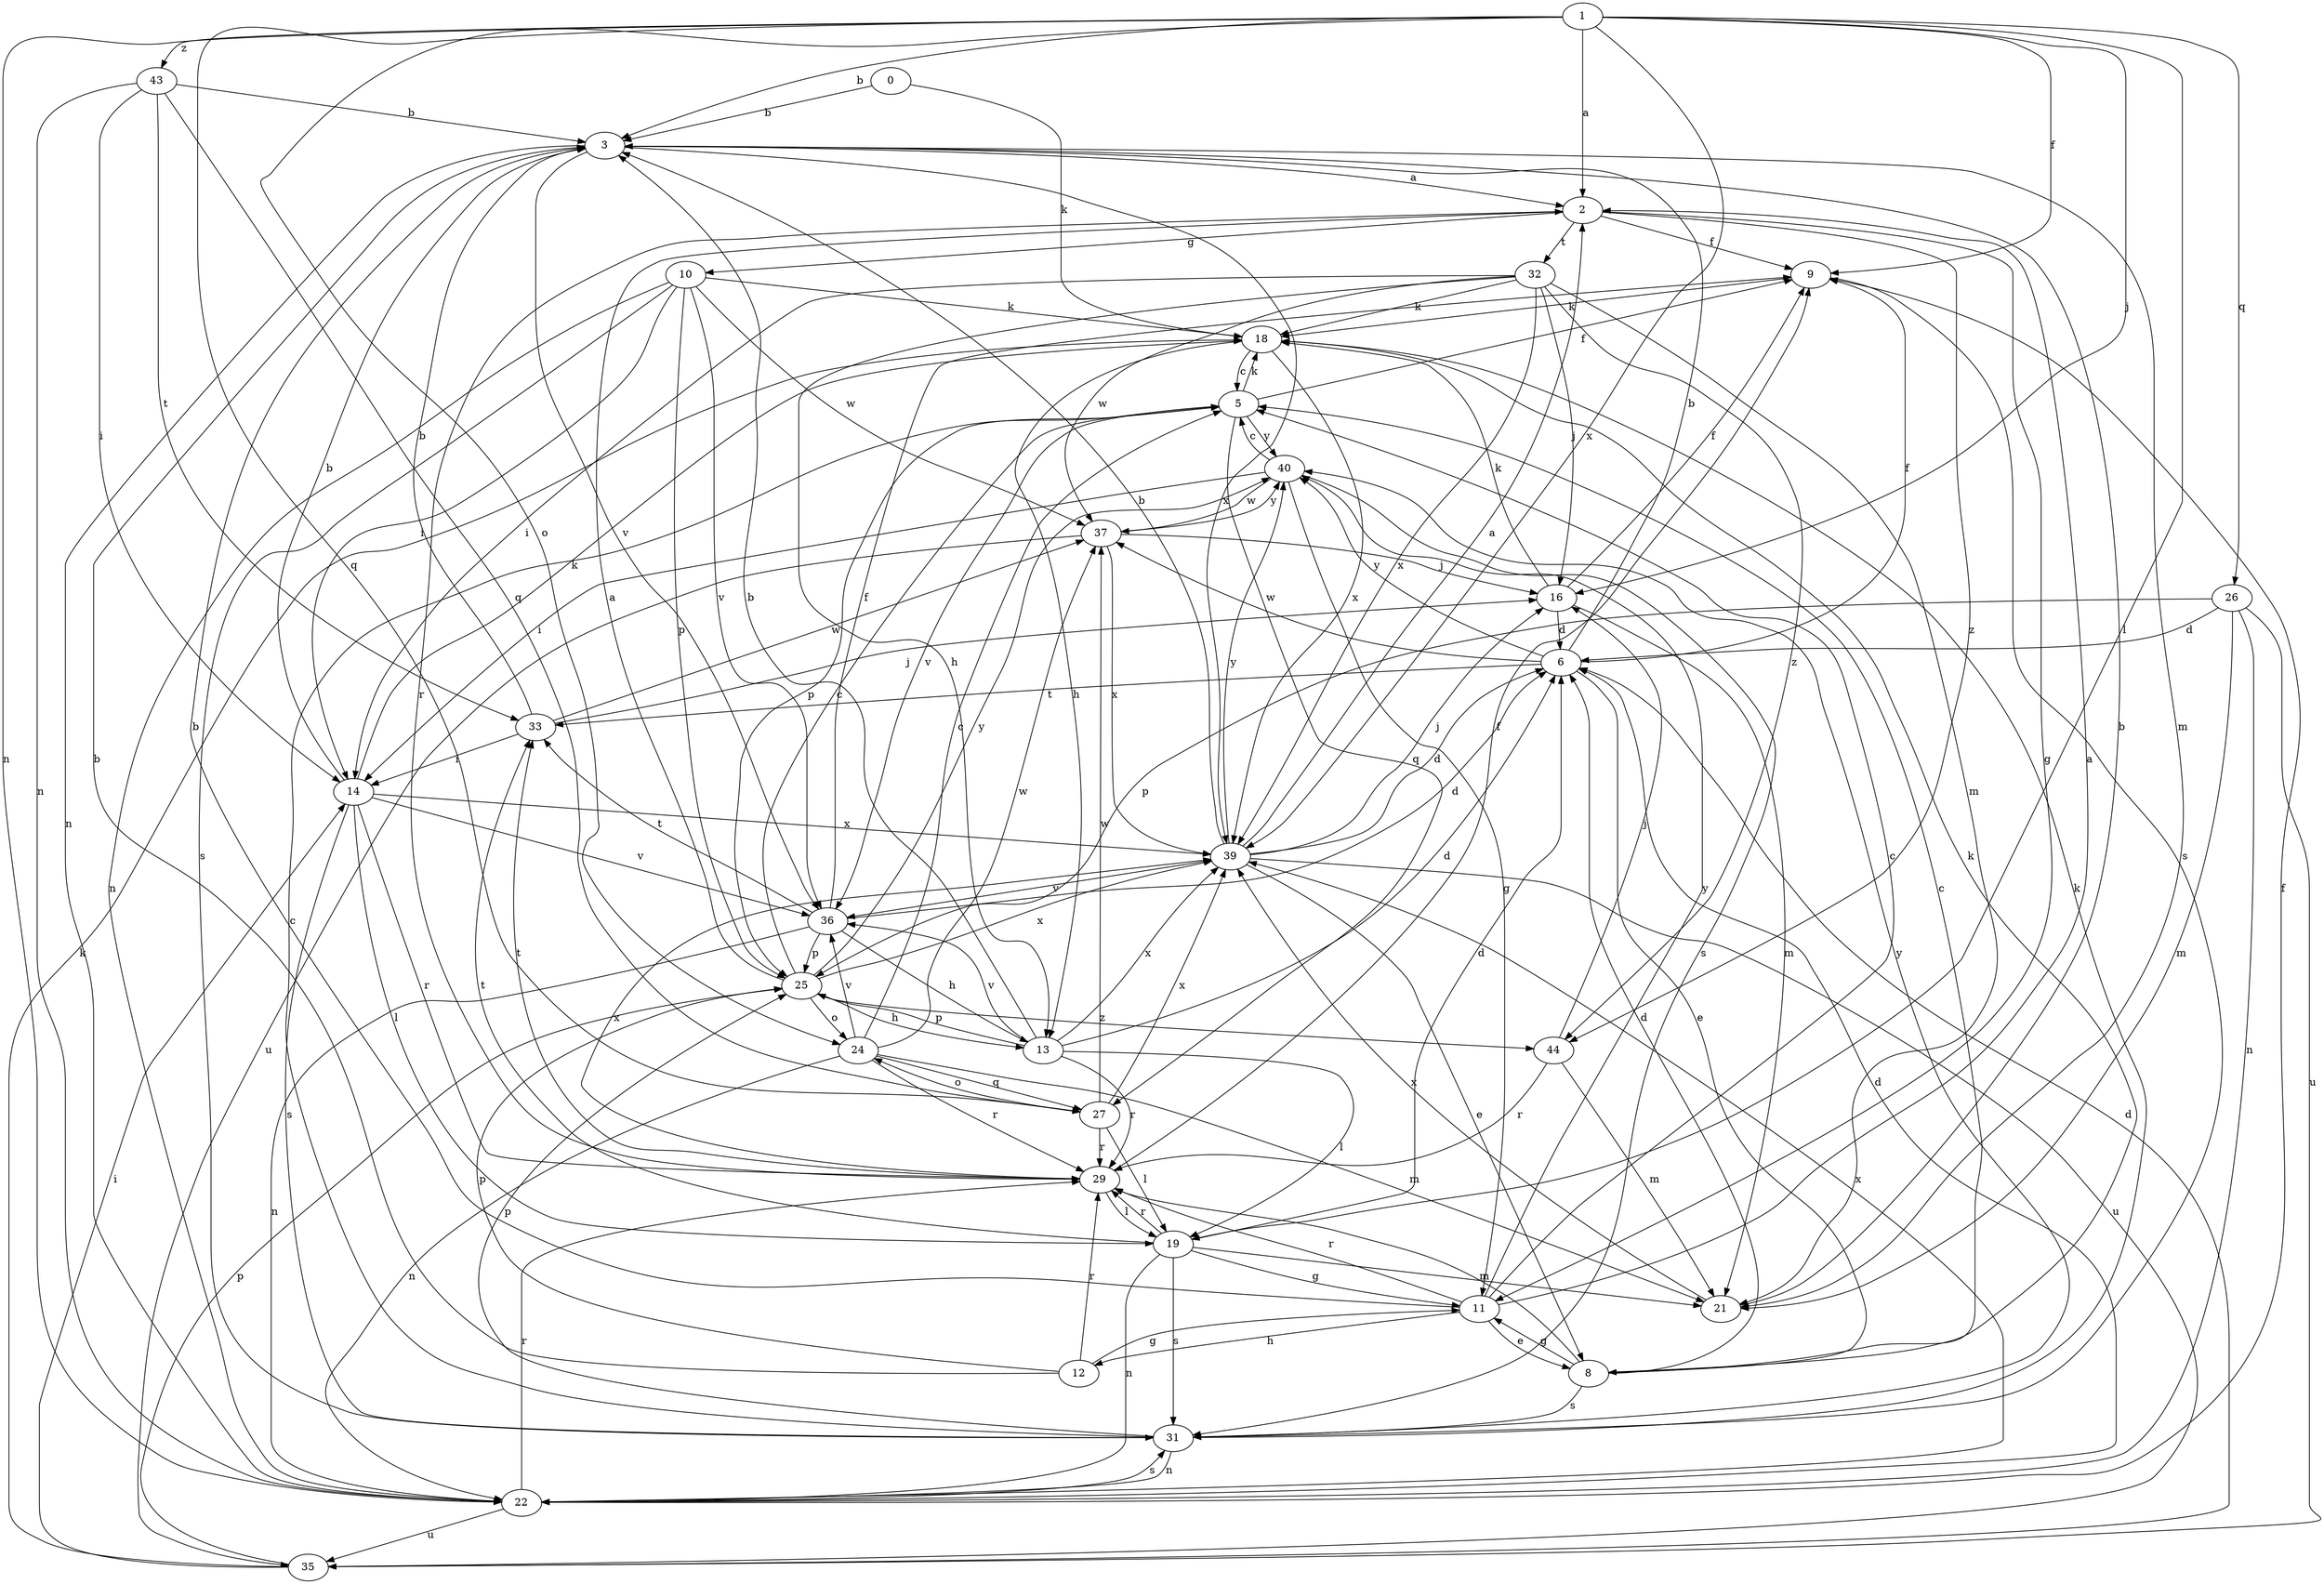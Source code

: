 strict digraph  {
0;
1;
2;
3;
5;
6;
8;
9;
10;
11;
12;
13;
14;
16;
18;
19;
21;
22;
24;
25;
26;
27;
29;
31;
32;
33;
35;
36;
37;
39;
40;
43;
44;
0 -> 3  [label=b];
0 -> 18  [label=k];
1 -> 2  [label=a];
1 -> 3  [label=b];
1 -> 9  [label=f];
1 -> 16  [label=j];
1 -> 19  [label=l];
1 -> 22  [label=n];
1 -> 24  [label=o];
1 -> 26  [label=q];
1 -> 27  [label=q];
1 -> 39  [label=x];
1 -> 43  [label=z];
2 -> 9  [label=f];
2 -> 10  [label=g];
2 -> 11  [label=g];
2 -> 29  [label=r];
2 -> 32  [label=t];
2 -> 44  [label=z];
3 -> 2  [label=a];
3 -> 21  [label=m];
3 -> 22  [label=n];
3 -> 36  [label=v];
3 -> 39  [label=x];
5 -> 9  [label=f];
5 -> 18  [label=k];
5 -> 25  [label=p];
5 -> 27  [label=q];
5 -> 36  [label=v];
5 -> 40  [label=y];
6 -> 3  [label=b];
6 -> 8  [label=e];
6 -> 9  [label=f];
6 -> 33  [label=t];
6 -> 37  [label=w];
6 -> 40  [label=y];
8 -> 5  [label=c];
8 -> 6  [label=d];
8 -> 11  [label=g];
8 -> 18  [label=k];
8 -> 29  [label=r];
8 -> 31  [label=s];
9 -> 18  [label=k];
9 -> 31  [label=s];
10 -> 14  [label=i];
10 -> 18  [label=k];
10 -> 22  [label=n];
10 -> 25  [label=p];
10 -> 31  [label=s];
10 -> 36  [label=v];
10 -> 37  [label=w];
11 -> 2  [label=a];
11 -> 3  [label=b];
11 -> 5  [label=c];
11 -> 8  [label=e];
11 -> 12  [label=h];
11 -> 29  [label=r];
11 -> 40  [label=y];
12 -> 3  [label=b];
12 -> 11  [label=g];
12 -> 25  [label=p];
12 -> 29  [label=r];
13 -> 3  [label=b];
13 -> 6  [label=d];
13 -> 19  [label=l];
13 -> 25  [label=p];
13 -> 29  [label=r];
13 -> 36  [label=v];
13 -> 39  [label=x];
14 -> 3  [label=b];
14 -> 18  [label=k];
14 -> 19  [label=l];
14 -> 29  [label=r];
14 -> 31  [label=s];
14 -> 36  [label=v];
14 -> 39  [label=x];
16 -> 6  [label=d];
16 -> 9  [label=f];
16 -> 18  [label=k];
16 -> 21  [label=m];
18 -> 5  [label=c];
18 -> 13  [label=h];
18 -> 39  [label=x];
19 -> 6  [label=d];
19 -> 11  [label=g];
19 -> 21  [label=m];
19 -> 22  [label=n];
19 -> 29  [label=r];
19 -> 31  [label=s];
19 -> 33  [label=t];
21 -> 3  [label=b];
21 -> 39  [label=x];
22 -> 6  [label=d];
22 -> 9  [label=f];
22 -> 29  [label=r];
22 -> 31  [label=s];
22 -> 35  [label=u];
22 -> 39  [label=x];
24 -> 5  [label=c];
24 -> 21  [label=m];
24 -> 22  [label=n];
24 -> 27  [label=q];
24 -> 29  [label=r];
24 -> 36  [label=v];
24 -> 37  [label=w];
25 -> 2  [label=a];
25 -> 5  [label=c];
25 -> 13  [label=h];
25 -> 24  [label=o];
25 -> 39  [label=x];
25 -> 40  [label=y];
25 -> 44  [label=z];
26 -> 6  [label=d];
26 -> 21  [label=m];
26 -> 22  [label=n];
26 -> 25  [label=p];
26 -> 35  [label=u];
27 -> 19  [label=l];
27 -> 24  [label=o];
27 -> 29  [label=r];
27 -> 37  [label=w];
27 -> 39  [label=x];
29 -> 9  [label=f];
29 -> 19  [label=l];
29 -> 33  [label=t];
29 -> 39  [label=x];
31 -> 5  [label=c];
31 -> 18  [label=k];
31 -> 22  [label=n];
31 -> 25  [label=p];
31 -> 40  [label=y];
32 -> 13  [label=h];
32 -> 14  [label=i];
32 -> 16  [label=j];
32 -> 18  [label=k];
32 -> 21  [label=m];
32 -> 37  [label=w];
32 -> 39  [label=x];
32 -> 44  [label=z];
33 -> 3  [label=b];
33 -> 14  [label=i];
33 -> 16  [label=j];
33 -> 37  [label=w];
35 -> 6  [label=d];
35 -> 14  [label=i];
35 -> 18  [label=k];
35 -> 25  [label=p];
36 -> 6  [label=d];
36 -> 9  [label=f];
36 -> 13  [label=h];
36 -> 22  [label=n];
36 -> 25  [label=p];
36 -> 33  [label=t];
37 -> 16  [label=j];
37 -> 35  [label=u];
37 -> 39  [label=x];
37 -> 40  [label=y];
39 -> 2  [label=a];
39 -> 3  [label=b];
39 -> 6  [label=d];
39 -> 8  [label=e];
39 -> 16  [label=j];
39 -> 35  [label=u];
39 -> 36  [label=v];
39 -> 40  [label=y];
40 -> 5  [label=c];
40 -> 11  [label=g];
40 -> 14  [label=i];
40 -> 31  [label=s];
40 -> 37  [label=w];
43 -> 3  [label=b];
43 -> 14  [label=i];
43 -> 22  [label=n];
43 -> 27  [label=q];
43 -> 33  [label=t];
44 -> 16  [label=j];
44 -> 21  [label=m];
44 -> 29  [label=r];
}
